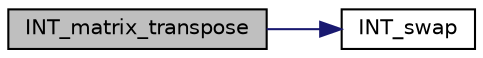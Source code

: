digraph "INT_matrix_transpose"
{
  edge [fontname="Helvetica",fontsize="10",labelfontname="Helvetica",labelfontsize="10"];
  node [fontname="Helvetica",fontsize="10",shape=record];
  rankdir="LR";
  Node2415 [label="INT_matrix_transpose",height=0.2,width=0.4,color="black", fillcolor="grey75", style="filled", fontcolor="black"];
  Node2415 -> Node2416 [color="midnightblue",fontsize="10",style="solid",fontname="Helvetica"];
  Node2416 [label="INT_swap",height=0.2,width=0.4,color="black", fillcolor="white", style="filled",URL="$d4/d74/util_8_c.html#a2ffd557a40a6f134ebd1031a586d364d"];
}
